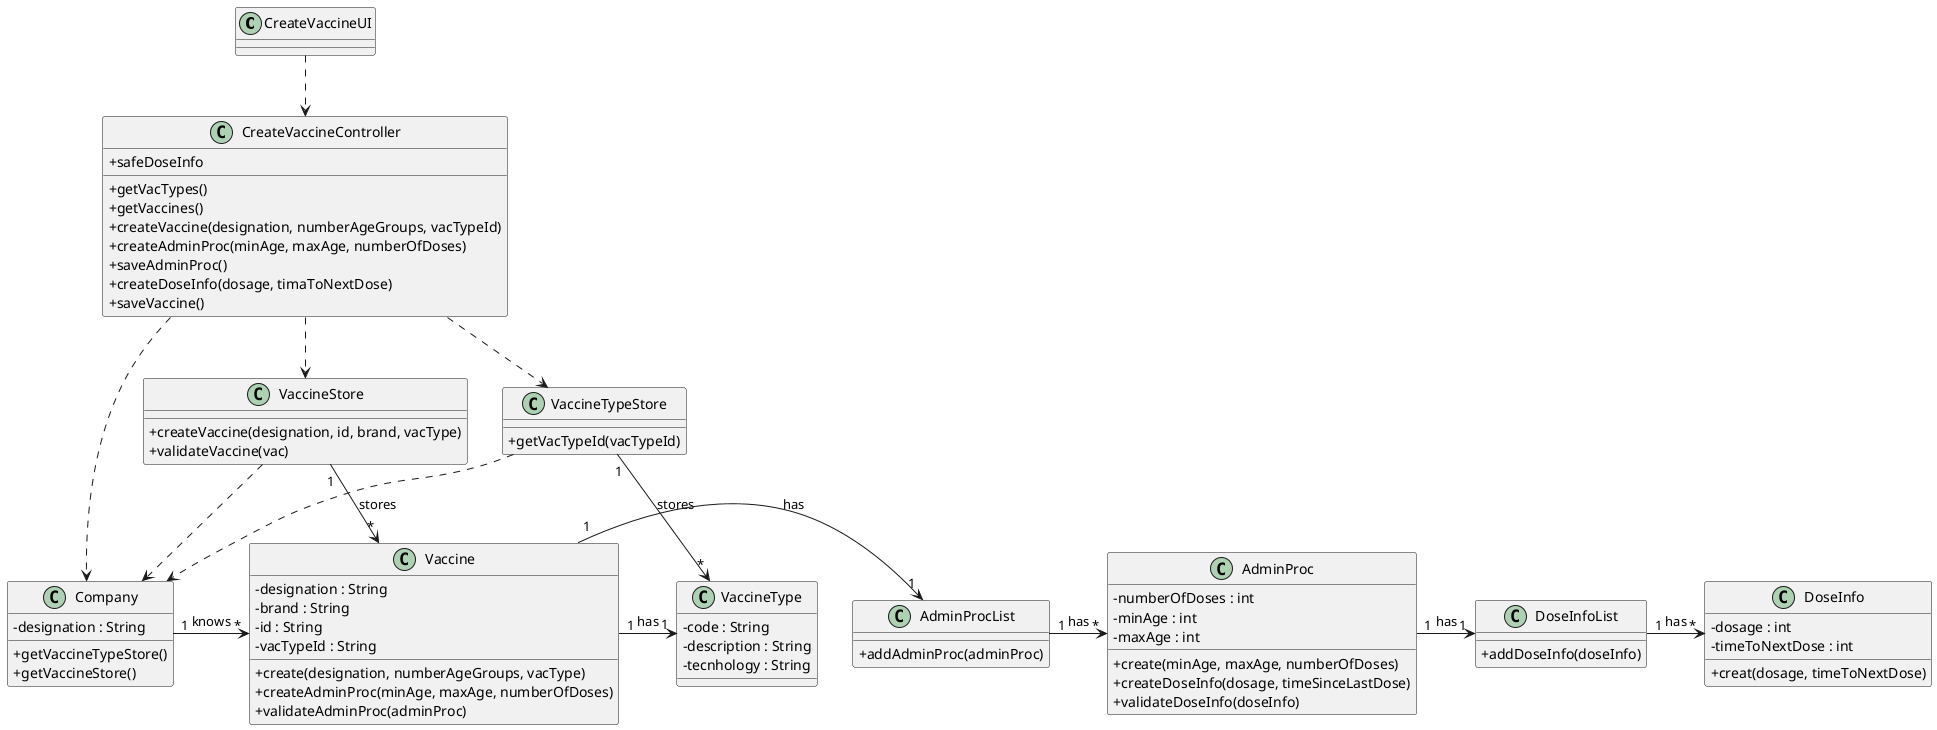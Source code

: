 @startuml
skinparam classAttributeIconSize 0

class CreateVaccineUI{

}

class CreateVaccineController{
    +getVacTypes()
    +getVaccines()
    +createVaccine(designation, numberAgeGroups, vacTypeId)
    +createAdminProc(minAge, maxAge, numberOfDoses)
    +saveAdminProc()
    +createDoseInfo(dosage, timaToNextDose)
    +safeDoseInfo
    +saveVaccine()
}

class Company{
    -designation : String

    +getVaccineTypeStore()
    +getVaccineStore()
}

class VaccineTypeStore{
    +getVacTypeId(vacTypeId)
}

class VaccineStore{
    +createVaccine(designation, id, brand, vacType)
    +validateVaccine(vac)
}

class Vaccine{
    -designation : String
    -brand : String
    -id : String
    -vacTypeId : String

    +create(designation, numberAgeGroups, vacType)
    +createAdminProc(minAge, maxAge, numberOfDoses)
    +validateAdminProc(adminProc)
}

class VaccineType{
    -code : String
    -description : String
    -tecnhology : String
}

class AdminProc{
    -numberOfDoses : int
    -minAge : int
    -maxAge : int

    +create(minAge, maxAge, numberOfDoses)
    +createDoseInfo(dosage, timeSinceLastDose)
    +validateDoseInfo(doseInfo)
}

class AdminProcList{
    +addAdminProc(adminProc)
}

class DoseInfo{
    -dosage : int
    -timeToNextDose : int

    +creat(dosage, timeToNextDose)
}

class DoseInfoList{
    +addDoseInfo(doseInfo)
}

CreateVaccineUI ..> CreateVaccineController
CreateVaccineController ..> VaccineStore
CreateVaccineController ..> VaccineTypeStore
CreateVaccineController ..> Company
VaccineStore ..> Company
VaccineStore "1" -> "*" Vaccine : stores
VaccineTypeStore ..> Company
VaccineTypeStore "1" -> "*" VaccineType : stores
Company "1" -> "*" Vaccine : knows
Vaccine "1" -> "1" AdminProcList : has
Vaccine "1" -> "1" VaccineType : has
AdminProcList "1" -> "*" AdminProc : has
AdminProc "1" -> "1" DoseInfoList : has
DoseInfoList "1" -> "*" DoseInfo : has

@enduml
